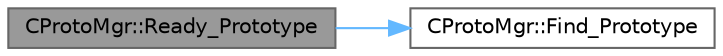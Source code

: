 digraph "CProtoMgr::Ready_Prototype"
{
 // LATEX_PDF_SIZE
  bgcolor="transparent";
  edge [fontname=Helvetica,fontsize=10,labelfontname=Helvetica,labelfontsize=10];
  node [fontname=Helvetica,fontsize=10,shape=box,height=0.2,width=0.4];
  rankdir="LR";
  Node1 [id="Node000001",label="CProtoMgr::Ready_Prototype",height=0.2,width=0.4,color="gray40", fillcolor="grey60", style="filled", fontcolor="black",tooltip=" "];
  Node1 -> Node2 [id="edge2_Node000001_Node000002",color="steelblue1",style="solid",tooltip=" "];
  Node2 [id="Node000002",label="CProtoMgr::Find_Prototype",height=0.2,width=0.4,color="grey40", fillcolor="white", style="filled",URL="$class_c_proto_mgr.html#ac9f8b78135e8ee54ae138200870879ff",tooltip=" "];
}
